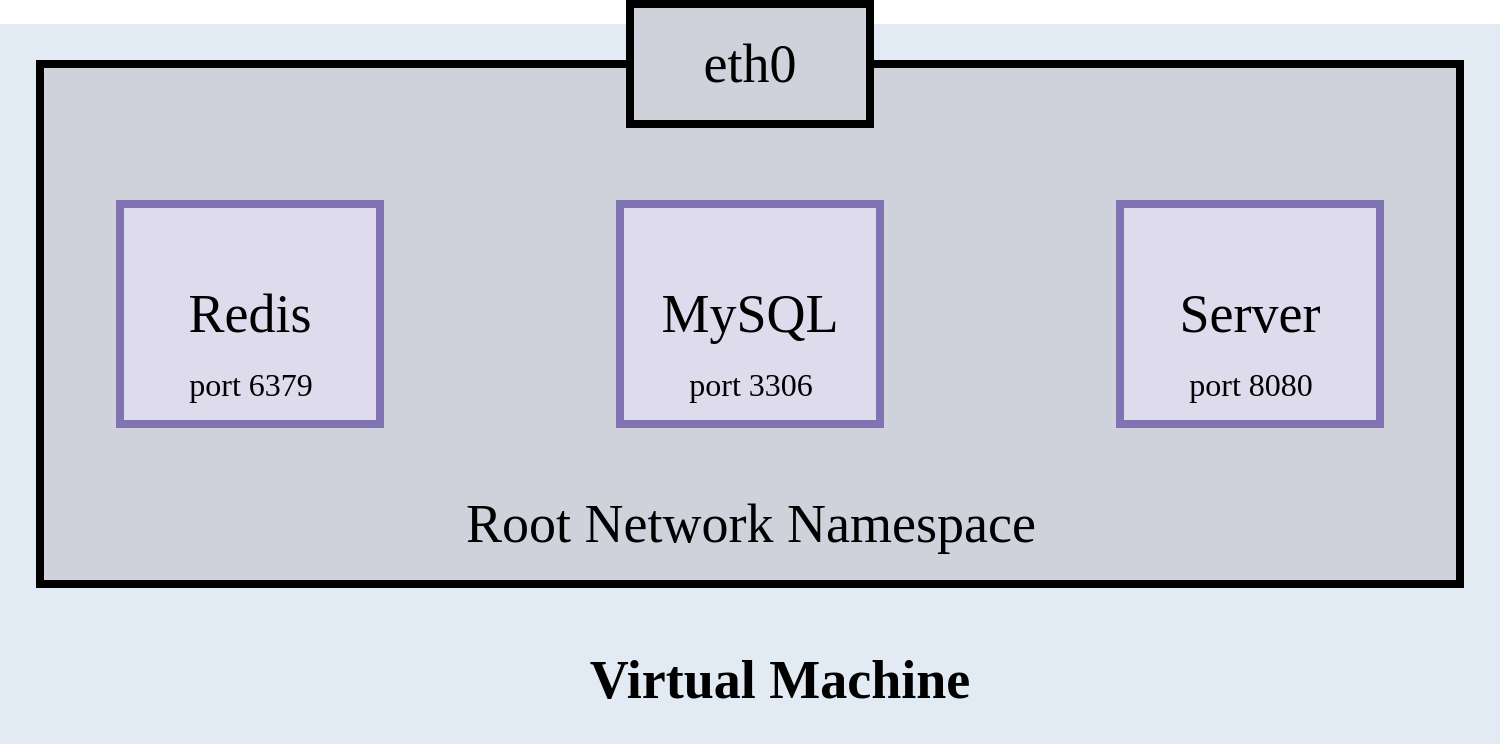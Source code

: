 <mxfile version="14.6.13" type="device"><diagram id="Zcpw_5d9GKW3aQYZWb6K" name="第 1 页"><mxGraphModel dx="1106" dy="997" grid="1" gridSize="10" guides="1" tooltips="1" connect="1" arrows="1" fold="1" page="1" pageScale="1" pageWidth="827" pageHeight="1169" math="0" shadow="0"><root><mxCell id="0"/><mxCell id="1" parent="0"/><mxCell id="VUpxVYjG1IkrGPYTMD7r-1" value="" style="rounded=0;whiteSpace=wrap;html=1;fontColor=#ffffff;fillColor=#E2EBF4;strokeColor=none;" parent="1" vertex="1"><mxGeometry x="110" y="190" width="750" height="360" as="geometry"/></mxCell><mxCell id="VUpxVYjG1IkrGPYTMD7r-2" value="Virtual Machine" style="text;html=1;strokeColor=none;fillColor=none;align=center;verticalAlign=middle;whiteSpace=wrap;rounded=0;fontFamily=Comic Sans MS;fontSize=27;fontStyle=1" parent="1" vertex="1"><mxGeometry x="370" y="490" width="260" height="55" as="geometry"/></mxCell><mxCell id="VUpxVYjG1IkrGPYTMD7r-3" value="" style="rounded=0;whiteSpace=wrap;html=1;fontFamily=Comic Sans MS;fontSize=27;fillColor=#D0D2DB;strokeWidth=4;" parent="1" vertex="1"><mxGeometry x="130" y="210" width="710" height="260" as="geometry"/></mxCell><mxCell id="VUpxVYjG1IkrGPYTMD7r-4" value="Root Network Namespace" style="text;html=1;strokeColor=none;fillColor=none;align=center;verticalAlign=middle;whiteSpace=wrap;rounded=0;fontFamily=Comic Sans MS;fontSize=27;" parent="1" vertex="1"><mxGeometry x="287.5" y="420" width="395" height="40" as="geometry"/></mxCell><mxCell id="VUpxVYjG1IkrGPYTMD7r-5" value="eth0" style="rounded=0;whiteSpace=wrap;html=1;fontFamily=Comic Sans MS;fontSize=27;strokeWidth=4;fillColor=#D0D2DB;" parent="1" vertex="1"><mxGeometry x="425" y="180" width="120" height="60" as="geometry"/></mxCell><mxCell id="YxBSeUEL41tVnCi_x15L-1" value="" style="group" vertex="1" connectable="0" parent="1"><mxGeometry x="170" y="280" width="130" height="110" as="geometry"/></mxCell><mxCell id="VUpxVYjG1IkrGPYTMD7r-6" value="Redis" style="rounded=0;whiteSpace=wrap;html=1;fontFamily=Comic Sans MS;fontSize=27;strokeWidth=4;fillColor=#DEDBED;strokeColor=#8172B4;" parent="YxBSeUEL41tVnCi_x15L-1" vertex="1"><mxGeometry width="130" height="110" as="geometry"/></mxCell><mxCell id="fNDuQwJMVJwzsPCAAHMG-1" value="port 6379" style="text;html=1;strokeColor=none;fillColor=none;align=center;verticalAlign=middle;whiteSpace=wrap;rounded=0;fontSize=16;fontFamily=Comic Sans MS;" parent="YxBSeUEL41tVnCi_x15L-1" vertex="1"><mxGeometry x="12.5" y="80" width="105" height="20" as="geometry"/></mxCell><mxCell id="YxBSeUEL41tVnCi_x15L-2" value="" style="group" vertex="1" connectable="0" parent="1"><mxGeometry x="420" y="280" width="130" height="110" as="geometry"/></mxCell><mxCell id="VUpxVYjG1IkrGPYTMD7r-7" value="MySQL" style="rounded=0;whiteSpace=wrap;html=1;fontFamily=Comic Sans MS;fontSize=27;strokeWidth=4;fillColor=#DEDBED;strokeColor=#8172B4;" parent="YxBSeUEL41tVnCi_x15L-2" vertex="1"><mxGeometry width="130" height="110" as="geometry"/></mxCell><mxCell id="fNDuQwJMVJwzsPCAAHMG-2" value="port 3306" style="text;html=1;strokeColor=none;fillColor=none;align=center;verticalAlign=middle;whiteSpace=wrap;rounded=0;fontSize=16;fontFamily=Comic Sans MS;" parent="YxBSeUEL41tVnCi_x15L-2" vertex="1"><mxGeometry x="12.5" y="80" width="105" height="20" as="geometry"/></mxCell><mxCell id="YxBSeUEL41tVnCi_x15L-3" value="" style="group" vertex="1" connectable="0" parent="1"><mxGeometry x="670" y="280" width="130" height="110" as="geometry"/></mxCell><mxCell id="VUpxVYjG1IkrGPYTMD7r-8" value="Server" style="rounded=0;whiteSpace=wrap;html=1;fontFamily=Comic Sans MS;fontSize=27;strokeWidth=4;fillColor=#DEDBED;strokeColor=#8172B4;" parent="YxBSeUEL41tVnCi_x15L-3" vertex="1"><mxGeometry width="130" height="110" as="geometry"/></mxCell><mxCell id="fNDuQwJMVJwzsPCAAHMG-3" value="port 8080" style="text;html=1;strokeColor=none;fillColor=none;align=center;verticalAlign=middle;whiteSpace=wrap;rounded=0;fontSize=16;fontFamily=Comic Sans MS;" parent="YxBSeUEL41tVnCi_x15L-3" vertex="1"><mxGeometry x="12.5" y="80" width="105" height="20" as="geometry"/></mxCell></root></mxGraphModel></diagram></mxfile>
